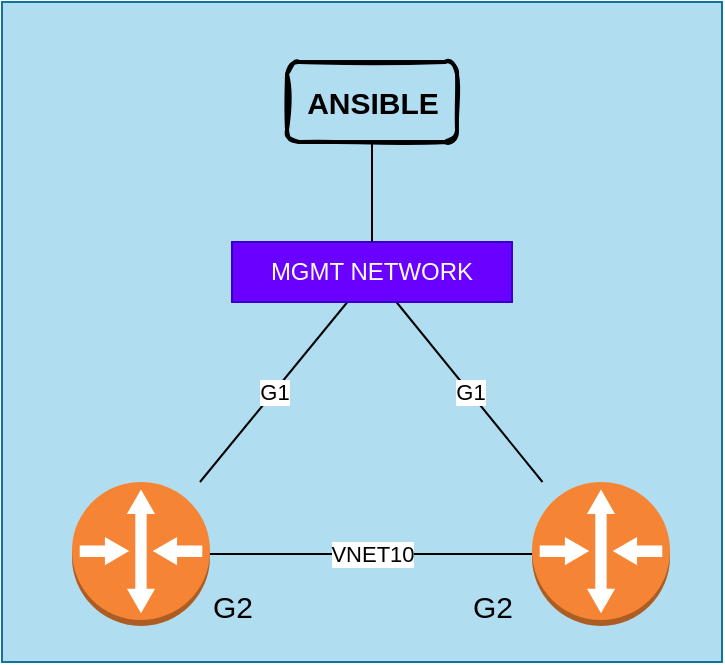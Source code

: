 <mxfile>
    <diagram id="Cn-47KStidgmGwkH_h2v" name="Page-1">
        <mxGraphModel dx="471" dy="857" grid="1" gridSize="10" guides="1" tooltips="1" connect="1" arrows="1" fold="1" page="1" pageScale="1" pageWidth="850" pageHeight="1100" math="0" shadow="0">
            <root>
                <mxCell id="0"/>
                <mxCell id="1" parent="0"/>
                <mxCell id="14" value="" style="rounded=0;whiteSpace=wrap;html=1;fillColor=#b1ddf0;strokeColor=#10739e;" vertex="1" parent="1">
                    <mxGeometry x="65" y="30" width="360" height="330" as="geometry"/>
                </mxCell>
                <mxCell id="4" value="VNET10" style="edgeStyle=none;html=1;endArrow=none;endFill=0;strokeColor=#000000;" parent="1" source="2" target="3" edge="1">
                    <mxGeometry relative="1" as="geometry"/>
                </mxCell>
                <mxCell id="6" value="G1" style="edgeStyle=none;html=1;endArrow=none;endFill=0;strokeColor=#000000;" parent="1" source="2" target="5" edge="1">
                    <mxGeometry relative="1" as="geometry"/>
                </mxCell>
                <mxCell id="2" value="" style="outlineConnect=0;dashed=0;verticalLabelPosition=bottom;verticalAlign=top;align=center;html=1;shape=mxgraph.aws3.router;fillColor=#F58534;gradientColor=none;" parent="1" vertex="1">
                    <mxGeometry x="100" y="270" width="69" height="72" as="geometry"/>
                </mxCell>
                <mxCell id="7" value="G1" style="edgeStyle=none;html=1;endArrow=none;endFill=0;strokeColor=#000000;" parent="1" source="3" target="5" edge="1">
                    <mxGeometry relative="1" as="geometry"/>
                </mxCell>
                <mxCell id="3" value="" style="outlineConnect=0;dashed=0;verticalLabelPosition=bottom;verticalAlign=top;align=center;html=1;shape=mxgraph.aws3.router;fillColor=#F58534;gradientColor=none;" parent="1" vertex="1">
                    <mxGeometry x="330" y="270" width="69" height="72" as="geometry"/>
                </mxCell>
                <mxCell id="5" value="MGMT NETWORK" style="whiteSpace=wrap;html=1;verticalAlign=middle;fillColor=#6a00ff;dashed=0;fontColor=#ffffff;strokeColor=#3700CC;align=center;" parent="1" vertex="1">
                    <mxGeometry x="180" y="150" width="140" height="30" as="geometry"/>
                </mxCell>
                <mxCell id="9" value="" style="edgeStyle=none;html=1;endArrow=none;endFill=0;" parent="1" source="8" target="5" edge="1">
                    <mxGeometry relative="1" as="geometry"/>
                </mxCell>
                <mxCell id="8" value="&lt;b style=&quot;font-size: 15px;&quot;&gt;&lt;font style=&quot;font-size: 15px;&quot;&gt;ANSIBLE&lt;/font&gt;&lt;/b&gt;" style="rounded=1;whiteSpace=wrap;html=1;strokeWidth=2;fillWeight=4;hachureGap=8;hachureAngle=45;fillColor=none;sketch=1;gradientColor=none;fontSize=15;strokeColor=#000000;fontColor=#000000;" parent="1" vertex="1">
                    <mxGeometry x="207.5" y="60" width="85" height="40" as="geometry"/>
                </mxCell>
                <mxCell id="12" value="G2" style="text;html=1;align=center;verticalAlign=middle;resizable=0;points=[];autosize=1;strokeColor=none;fillColor=none;fontSize=15;fontColor=#000000;" parent="1" vertex="1">
                    <mxGeometry x="160" y="322" width="40" height="20" as="geometry"/>
                </mxCell>
                <mxCell id="13" value="G2" style="text;html=1;align=center;verticalAlign=middle;resizable=0;points=[];autosize=1;strokeColor=none;fillColor=none;fontSize=15;fontColor=#000000;" parent="1" vertex="1">
                    <mxGeometry x="290" y="322" width="40" height="20" as="geometry"/>
                </mxCell>
            </root>
        </mxGraphModel>
    </diagram>
</mxfile>